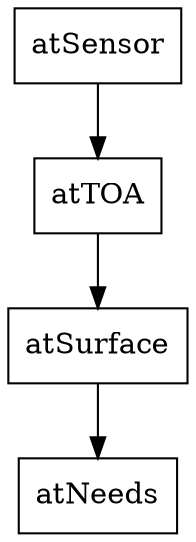 
digraph {
node [shape = box]
L0 [label = "atSensor"]
L1 [label = "atTOA"]
L2 [label = "atSurface"]
L3 [label = "atNeeds"]
L0 -> L1 -> L2 -> L3

}
